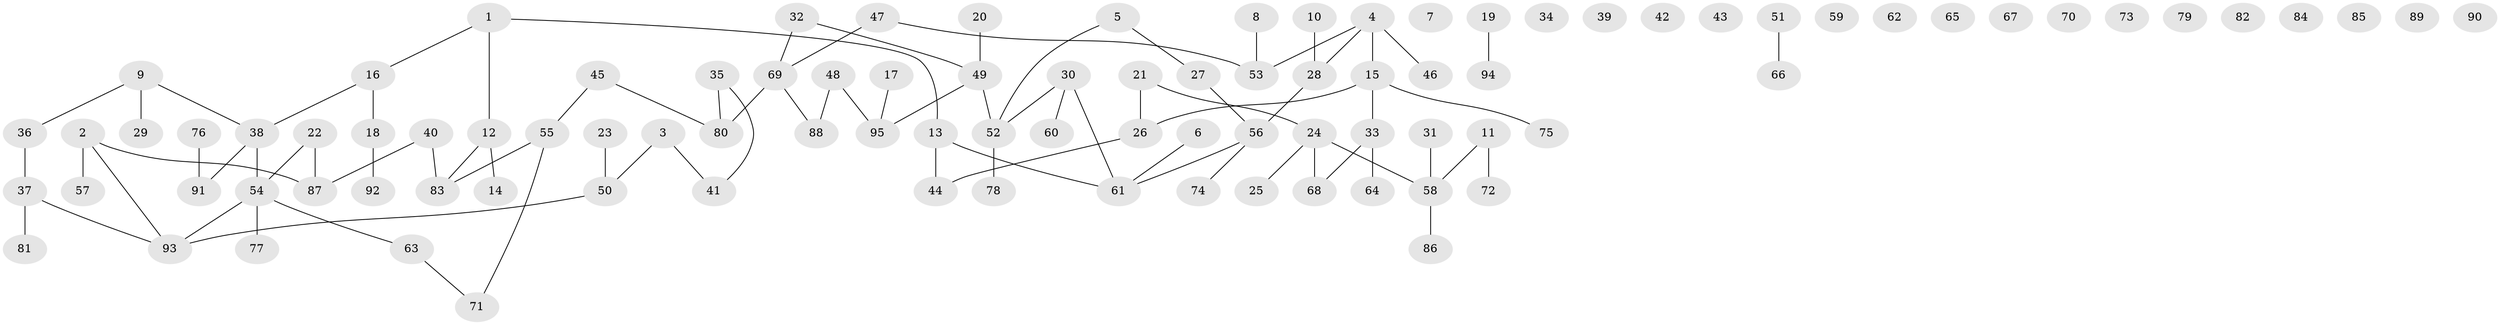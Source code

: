 // coarse degree distribution, {5: 0.05263157894736842, 4: 0.15789473684210525, 2: 0.42105263157894735, 3: 0.21052631578947367, 1: 0.15789473684210525}
// Generated by graph-tools (version 1.1) at 2025/48/03/04/25 22:48:15]
// undirected, 95 vertices, 86 edges
graph export_dot {
  node [color=gray90,style=filled];
  1;
  2;
  3;
  4;
  5;
  6;
  7;
  8;
  9;
  10;
  11;
  12;
  13;
  14;
  15;
  16;
  17;
  18;
  19;
  20;
  21;
  22;
  23;
  24;
  25;
  26;
  27;
  28;
  29;
  30;
  31;
  32;
  33;
  34;
  35;
  36;
  37;
  38;
  39;
  40;
  41;
  42;
  43;
  44;
  45;
  46;
  47;
  48;
  49;
  50;
  51;
  52;
  53;
  54;
  55;
  56;
  57;
  58;
  59;
  60;
  61;
  62;
  63;
  64;
  65;
  66;
  67;
  68;
  69;
  70;
  71;
  72;
  73;
  74;
  75;
  76;
  77;
  78;
  79;
  80;
  81;
  82;
  83;
  84;
  85;
  86;
  87;
  88;
  89;
  90;
  91;
  92;
  93;
  94;
  95;
  1 -- 12;
  1 -- 13;
  1 -- 16;
  2 -- 57;
  2 -- 87;
  2 -- 93;
  3 -- 41;
  3 -- 50;
  4 -- 15;
  4 -- 28;
  4 -- 46;
  4 -- 53;
  5 -- 27;
  5 -- 52;
  6 -- 61;
  8 -- 53;
  9 -- 29;
  9 -- 36;
  9 -- 38;
  10 -- 28;
  11 -- 58;
  11 -- 72;
  12 -- 14;
  12 -- 83;
  13 -- 44;
  13 -- 61;
  15 -- 26;
  15 -- 33;
  15 -- 75;
  16 -- 18;
  16 -- 38;
  17 -- 95;
  18 -- 92;
  19 -- 94;
  20 -- 49;
  21 -- 24;
  21 -- 26;
  22 -- 54;
  22 -- 87;
  23 -- 50;
  24 -- 25;
  24 -- 58;
  24 -- 68;
  26 -- 44;
  27 -- 56;
  28 -- 56;
  30 -- 52;
  30 -- 60;
  30 -- 61;
  31 -- 58;
  32 -- 49;
  32 -- 69;
  33 -- 64;
  33 -- 68;
  35 -- 41;
  35 -- 80;
  36 -- 37;
  37 -- 81;
  37 -- 93;
  38 -- 54;
  38 -- 91;
  40 -- 83;
  40 -- 87;
  45 -- 55;
  45 -- 80;
  47 -- 53;
  47 -- 69;
  48 -- 88;
  48 -- 95;
  49 -- 52;
  49 -- 95;
  50 -- 93;
  51 -- 66;
  52 -- 78;
  54 -- 63;
  54 -- 77;
  54 -- 93;
  55 -- 71;
  55 -- 83;
  56 -- 61;
  56 -- 74;
  58 -- 86;
  63 -- 71;
  69 -- 80;
  69 -- 88;
  76 -- 91;
}
